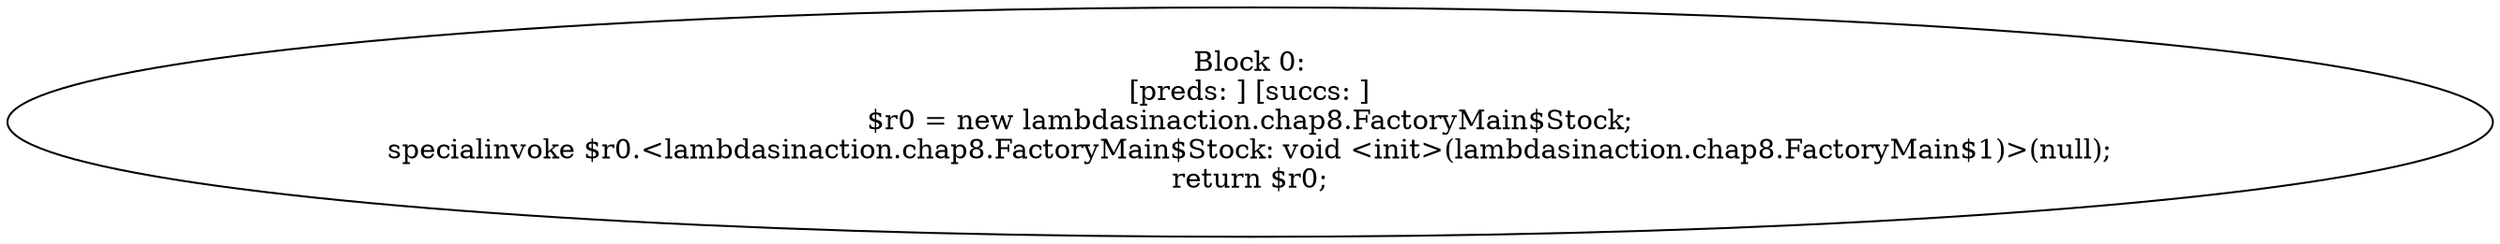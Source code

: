 digraph "unitGraph" {
    "Block 0:
[preds: ] [succs: ]
$r0 = new lambdasinaction.chap8.FactoryMain$Stock;
specialinvoke $r0.<lambdasinaction.chap8.FactoryMain$Stock: void <init>(lambdasinaction.chap8.FactoryMain$1)>(null);
return $r0;
"
}
